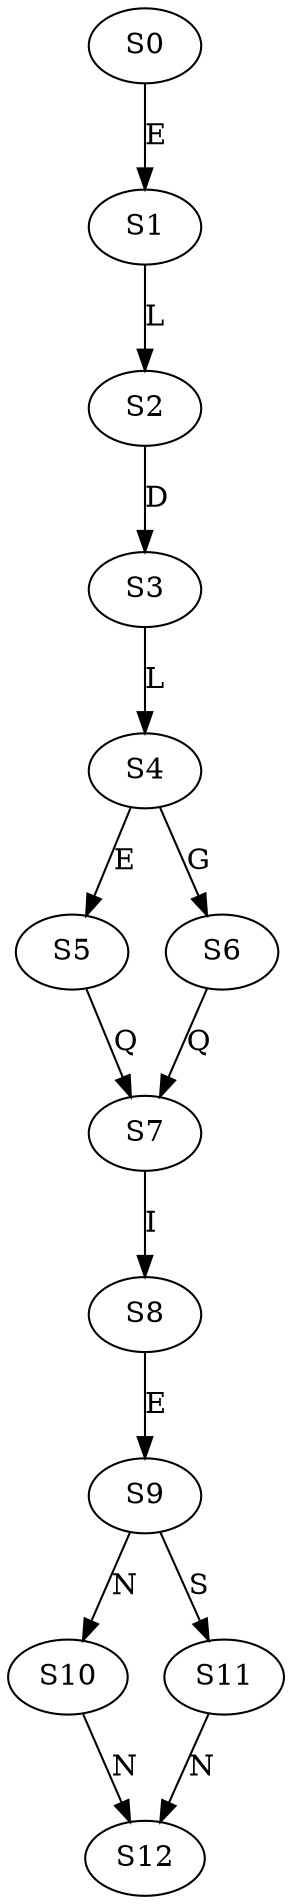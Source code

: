 strict digraph  {
	S0 -> S1 [ label = E ];
	S1 -> S2 [ label = L ];
	S2 -> S3 [ label = D ];
	S3 -> S4 [ label = L ];
	S4 -> S5 [ label = E ];
	S4 -> S6 [ label = G ];
	S5 -> S7 [ label = Q ];
	S6 -> S7 [ label = Q ];
	S7 -> S8 [ label = I ];
	S8 -> S9 [ label = E ];
	S9 -> S10 [ label = N ];
	S9 -> S11 [ label = S ];
	S10 -> S12 [ label = N ];
	S11 -> S12 [ label = N ];
}

